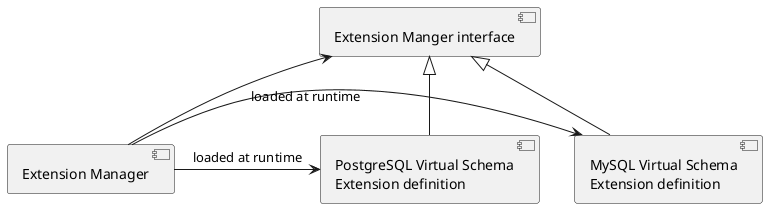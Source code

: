 @startuml
postgres as [PostgreSQL Virtual Schema\nExtension definition]
mysql as [MySQL Virtual Schema\nExtension definition]
extensionInterface as [Extension Manger interface]
extensionManager as [Extension Manager]

extensionInterface <-- extensionManager
extensionInterface <|-- postgres
extensionInterface <|-- mysql

extensionManager -> postgres: loaded at runtime
extensionManager -> mysql: loaded at runtime
@enduml